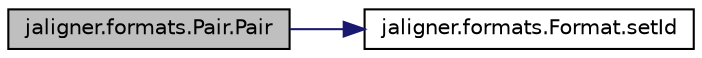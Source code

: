digraph "jaligner.formats.Pair.Pair"
{
  edge [fontname="Helvetica",fontsize="10",labelfontname="Helvetica",labelfontsize="10"];
  node [fontname="Helvetica",fontsize="10",shape=record];
  rankdir="LR";
  Node1 [label="jaligner.formats.Pair.Pair",height=0.2,width=0.4,color="black", fillcolor="grey75", style="filled" fontcolor="black"];
  Node1 -> Node2 [color="midnightblue",fontsize="10",style="solid",fontname="Helvetica"];
  Node2 [label="jaligner.formats.Format.setId",height=0.2,width=0.4,color="black", fillcolor="white", style="filled",URL="$classjaligner_1_1formats_1_1_format.html#a473fd596efc8f218f904002249e7d2cc"];
}
